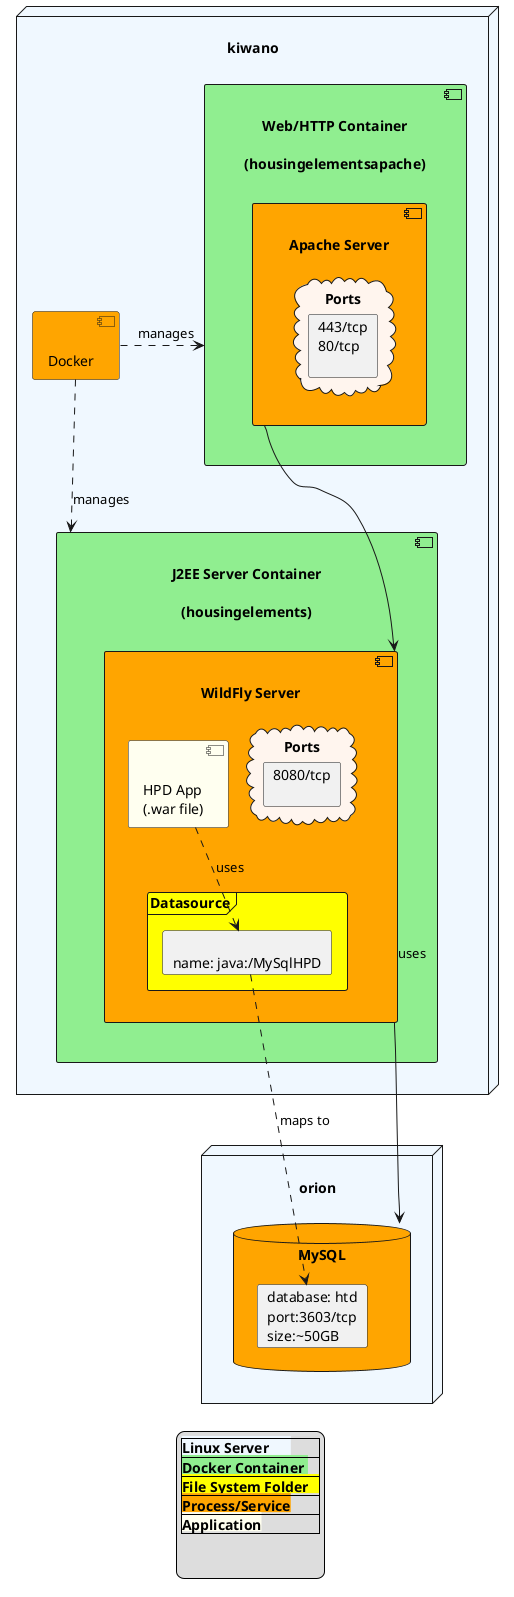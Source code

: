 @startuml "Housing Elements PROD Deployment"
'on: 2022-01-04
 
legend
|<back:AliceBlue><b>Linux Server      </b></back>|
|<back:LightGreen><b>Docker Container </b></back>|
'|<back:SeaShell><b>Docker Network     </b></back>|
|<back:Yellow><b>File System Folder   </b></back>|
|<back:Orange><b>Process/Service</b></back>|
|<back:Ivory><b>Application</b></back>|
 

endlegend

node	 "\nkiwano" as xkiwano #AliceBlue {

component "\nDocker" as xdocker #Orange {

}
    component "\nWeb/HTTP Container\n\n(housingelementsapache)" as xapachecontainer #LightGreen {
	
     component "\nApache Server" as xapache #Orange {
		cloud "Ports" as ports794 #SeaShell {
			card "443/tcp\n80/tcp\n" as pval475
        }

		

     }
     'frame "Bindings"  as bind120 #Yellow {
	'	card "/opt/housingelements/apache/logs" as cval550
	'	}

       ' xapache ..> cval550 : writes
	}
	
	component	 "\nJ2EE Server Container\n\n(housingelements)" as xjbosscontainer #LightGreen {

        component "\nWildFly Server" as xjboss #Orange {

        component "\nHPD App\n(.war file)" as xwar #Ivory {
        }

        frame "Datasource"  as xdatasrc #Yellow {
			card "\nname: java:/MySqlHPD" as xdatasrccval01
			}    
			cloud "Ports" as xwarports #SeaShell {
			card "8080/tcp\n" as pval353
            }
        }
			

    xdocker .left.> xapachecontainer : manages
    xdocker .right.> xjbosscontainer : manages

    xapache --> xjboss
    xwar ..> xdatasrccval01 :uses
    'xwar ..> xdatasrc :uses
   
    'frame "Bindings"  as xwarbind #Yellow {
	'		card "/opt/housingelements/wildfly/logs/server.log" as cval396
	'		}
 
    ' xjboss ..> cval396 : writes

	}
}

node "\norion" as xorion #AliceBlue {
     database "MySQL" as xmysql #Orange {
         card "database: htd\nport:3603/tcp\nsize:~50GB" as xdb
     }
 }

xjboss -> xmysql : uses   
xdatasrccval01  ..> xdb :maps to
    
'xapachecontainer -[hidden]- xjbosscontainer
'xjbosscontainer -[hidden]- xorion
'xkiwano -right- xorion
 
@enduml